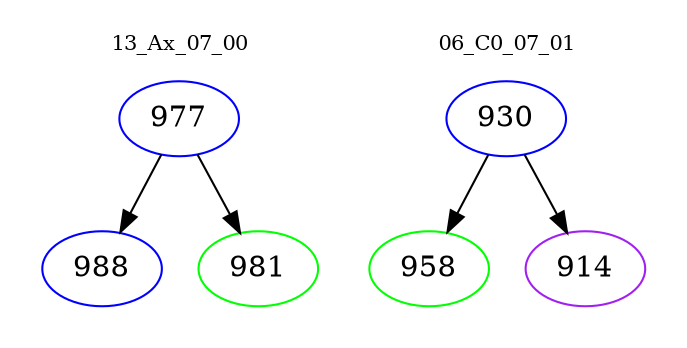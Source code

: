 digraph{
subgraph cluster_0 {
color = white
label = "13_Ax_07_00";
fontsize=10;
T0_977 [label="977", color="blue"]
T0_977 -> T0_988 [color="black"]
T0_988 [label="988", color="blue"]
T0_977 -> T0_981 [color="black"]
T0_981 [label="981", color="green"]
}
subgraph cluster_1 {
color = white
label = "06_C0_07_01";
fontsize=10;
T1_930 [label="930", color="blue"]
T1_930 -> T1_958 [color="black"]
T1_958 [label="958", color="green"]
T1_930 -> T1_914 [color="black"]
T1_914 [label="914", color="purple"]
}
}
